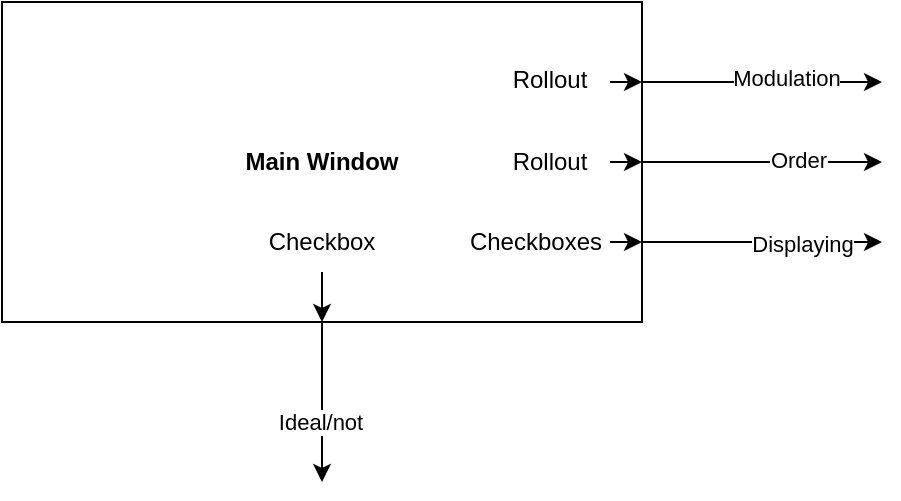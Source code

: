 <mxfile version="22.1.21" type="device" pages="2">
  <diagram name="Stránka-1" id="-ATShc4YuVJOPB07bB1N">
    <mxGraphModel dx="1105" dy="595" grid="1" gridSize="10" guides="1" tooltips="1" connect="1" arrows="1" fold="1" page="1" pageScale="1" pageWidth="1654" pageHeight="1169" math="0" shadow="0">
      <root>
        <mxCell id="0" />
        <mxCell id="1" parent="0" />
        <mxCell id="HGKFsKjt2m7Ovk19sIBR-1" value="&lt;b&gt;Main Window&lt;/b&gt;" style="rounded=0;whiteSpace=wrap;html=1;" vertex="1" parent="1">
          <mxGeometry x="40" y="80" width="320" height="160" as="geometry" />
        </mxCell>
        <mxCell id="HGKFsKjt2m7Ovk19sIBR-2" value="" style="endArrow=classic;html=1;rounded=0;exitX=1;exitY=0.25;exitDx=0;exitDy=0;" edge="1" parent="1" source="HGKFsKjt2m7Ovk19sIBR-1">
          <mxGeometry width="50" height="50" relative="1" as="geometry">
            <mxPoint x="510" y="320" as="sourcePoint" />
            <mxPoint x="480" y="120" as="targetPoint" />
          </mxGeometry>
        </mxCell>
        <mxCell id="HGKFsKjt2m7Ovk19sIBR-3" value="Modulation" style="edgeLabel;html=1;align=center;verticalAlign=middle;resizable=0;points=[];" vertex="1" connectable="0" parent="HGKFsKjt2m7Ovk19sIBR-2">
          <mxGeometry x="0.197" y="2" relative="1" as="geometry">
            <mxPoint as="offset" />
          </mxGeometry>
        </mxCell>
        <mxCell id="HGKFsKjt2m7Ovk19sIBR-4" value="" style="endArrow=classic;html=1;rounded=0;exitX=1;exitY=0.5;exitDx=0;exitDy=0;" edge="1" parent="1" source="HGKFsKjt2m7Ovk19sIBR-1">
          <mxGeometry width="50" height="50" relative="1" as="geometry">
            <mxPoint x="510" y="320" as="sourcePoint" />
            <mxPoint x="480" y="160" as="targetPoint" />
          </mxGeometry>
        </mxCell>
        <mxCell id="HGKFsKjt2m7Ovk19sIBR-5" value="Order" style="edgeLabel;html=1;align=center;verticalAlign=middle;resizable=0;points=[];" vertex="1" connectable="0" parent="HGKFsKjt2m7Ovk19sIBR-4">
          <mxGeometry x="0.297" y="1" relative="1" as="geometry">
            <mxPoint as="offset" />
          </mxGeometry>
        </mxCell>
        <mxCell id="HGKFsKjt2m7Ovk19sIBR-6" value="" style="endArrow=classic;html=1;rounded=0;exitX=1;exitY=0.75;exitDx=0;exitDy=0;" edge="1" parent="1" source="HGKFsKjt2m7Ovk19sIBR-1">
          <mxGeometry width="50" height="50" relative="1" as="geometry">
            <mxPoint x="510" y="320" as="sourcePoint" />
            <mxPoint x="480" y="200" as="targetPoint" />
          </mxGeometry>
        </mxCell>
        <mxCell id="HGKFsKjt2m7Ovk19sIBR-7" value="Displaying" style="edgeLabel;html=1;align=center;verticalAlign=middle;resizable=0;points=[];" vertex="1" connectable="0" parent="HGKFsKjt2m7Ovk19sIBR-6">
          <mxGeometry x="0.33" y="-1" relative="1" as="geometry">
            <mxPoint as="offset" />
          </mxGeometry>
        </mxCell>
        <mxCell id="HGKFsKjt2m7Ovk19sIBR-10" value="" style="endArrow=classic;html=1;rounded=0;exitX=0.5;exitY=1;exitDx=0;exitDy=0;" edge="1" parent="1" source="HGKFsKjt2m7Ovk19sIBR-1">
          <mxGeometry width="50" height="50" relative="1" as="geometry">
            <mxPoint x="210" y="270" as="sourcePoint" />
            <mxPoint x="200" y="320" as="targetPoint" />
          </mxGeometry>
        </mxCell>
        <mxCell id="HGKFsKjt2m7Ovk19sIBR-11" value="Ideal/not" style="edgeLabel;html=1;align=center;verticalAlign=middle;resizable=0;points=[];" vertex="1" connectable="0" parent="HGKFsKjt2m7Ovk19sIBR-10">
          <mxGeometry x="0.247" y="-1" relative="1" as="geometry">
            <mxPoint as="offset" />
          </mxGeometry>
        </mxCell>
        <mxCell id="HGKFsKjt2m7Ovk19sIBR-17" style="edgeStyle=orthogonalEdgeStyle;rounded=0;orthogonalLoop=1;jettySize=auto;html=1;entryX=1;entryY=0.25;entryDx=0;entryDy=0;" edge="1" parent="1" source="HGKFsKjt2m7Ovk19sIBR-13" target="HGKFsKjt2m7Ovk19sIBR-1">
          <mxGeometry relative="1" as="geometry">
            <Array as="points">
              <mxPoint x="290" y="120" />
            </Array>
          </mxGeometry>
        </mxCell>
        <mxCell id="HGKFsKjt2m7Ovk19sIBR-13" value="Rollout" style="text;html=1;strokeColor=none;fillColor=none;align=center;verticalAlign=middle;whiteSpace=wrap;rounded=0;" vertex="1" parent="1">
          <mxGeometry x="284" y="104" width="60" height="30" as="geometry" />
        </mxCell>
        <mxCell id="HGKFsKjt2m7Ovk19sIBR-20" style="edgeStyle=orthogonalEdgeStyle;rounded=0;orthogonalLoop=1;jettySize=auto;html=1;exitX=1;exitY=0.5;exitDx=0;exitDy=0;entryX=1;entryY=0.5;entryDx=0;entryDy=0;" edge="1" parent="1" source="HGKFsKjt2m7Ovk19sIBR-18" target="HGKFsKjt2m7Ovk19sIBR-1">
          <mxGeometry relative="1" as="geometry" />
        </mxCell>
        <mxCell id="HGKFsKjt2m7Ovk19sIBR-18" value="Rollout" style="text;html=1;strokeColor=none;fillColor=none;align=center;verticalAlign=middle;whiteSpace=wrap;rounded=0;" vertex="1" parent="1">
          <mxGeometry x="284" y="145" width="60" height="30" as="geometry" />
        </mxCell>
        <mxCell id="HGKFsKjt2m7Ovk19sIBR-22" style="edgeStyle=orthogonalEdgeStyle;rounded=0;orthogonalLoop=1;jettySize=auto;html=1;exitX=1;exitY=0.5;exitDx=0;exitDy=0;entryX=1;entryY=0.75;entryDx=0;entryDy=0;" edge="1" parent="1" source="HGKFsKjt2m7Ovk19sIBR-21" target="HGKFsKjt2m7Ovk19sIBR-1">
          <mxGeometry relative="1" as="geometry" />
        </mxCell>
        <mxCell id="HGKFsKjt2m7Ovk19sIBR-21" value="Checkboxes" style="text;html=1;strokeColor=none;fillColor=none;align=center;verticalAlign=middle;whiteSpace=wrap;rounded=0;" vertex="1" parent="1">
          <mxGeometry x="270" y="185" width="74" height="30" as="geometry" />
        </mxCell>
        <mxCell id="HGKFsKjt2m7Ovk19sIBR-25" style="edgeStyle=orthogonalEdgeStyle;rounded=0;orthogonalLoop=1;jettySize=auto;html=1;exitX=0.5;exitY=1;exitDx=0;exitDy=0;entryX=0.5;entryY=1;entryDx=0;entryDy=0;" edge="1" parent="1" source="HGKFsKjt2m7Ovk19sIBR-23" target="HGKFsKjt2m7Ovk19sIBR-1">
          <mxGeometry relative="1" as="geometry" />
        </mxCell>
        <mxCell id="HGKFsKjt2m7Ovk19sIBR-23" value="Checkbox" style="text;html=1;strokeColor=none;fillColor=none;align=center;verticalAlign=middle;whiteSpace=wrap;rounded=0;" vertex="1" parent="1">
          <mxGeometry x="170" y="185" width="60" height="30" as="geometry" />
        </mxCell>
      </root>
    </mxGraphModel>
  </diagram>
  <diagram id="LeTPsgQp5gXD2nr-aAlf" name="Stránka-2">
    <mxGraphModel dx="500" dy="269" grid="1" gridSize="10" guides="1" tooltips="1" connect="1" arrows="1" fold="1" page="1" pageScale="1" pageWidth="1654" pageHeight="1169" math="0" shadow="0">
      <root>
        <mxCell id="0" />
        <mxCell id="1" parent="0" />
        <mxCell id="ebzc_1ja_ib1YeggxuAO-1" value="Window" style="rounded=0;whiteSpace=wrap;html=1;" vertex="1" parent="1">
          <mxGeometry x="80" y="80" width="80" height="40" as="geometry" />
        </mxCell>
        <mxCell id="ebzc_1ja_ib1YeggxuAO-2" value="" style="endArrow=classic;html=1;rounded=0;exitX=1;exitY=0.5;exitDx=0;exitDy=0;" edge="1" parent="1" source="ebzc_1ja_ib1YeggxuAO-1">
          <mxGeometry width="50" height="50" relative="1" as="geometry">
            <mxPoint x="260" y="190" as="sourcePoint" />
            <mxPoint x="240" y="100" as="targetPoint" />
          </mxGeometry>
        </mxCell>
        <mxCell id="ebzc_1ja_ib1YeggxuAO-3" value="Parameters" style="edgeLabel;html=1;align=center;verticalAlign=middle;resizable=0;points=[];" vertex="1" connectable="0" parent="ebzc_1ja_ib1YeggxuAO-2">
          <mxGeometry x="-0.005" y="-1" relative="1" as="geometry">
            <mxPoint as="offset" />
          </mxGeometry>
        </mxCell>
      </root>
    </mxGraphModel>
  </diagram>
</mxfile>
